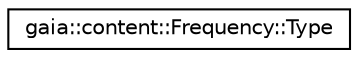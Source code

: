 digraph G
{
  edge [fontname="Helvetica",fontsize="10",labelfontname="Helvetica",labelfontsize="10"];
  node [fontname="Helvetica",fontsize="10",shape=record];
  rankdir=LR;
  Node1 [label="gaia::content::Frequency::Type",height=0.2,width=0.4,color="black", fillcolor="white", style="filled",URL="$dd/d9a/structgaia_1_1content_1_1_frequency_1_1_type.html",tooltip="The type for frequency."];
}
